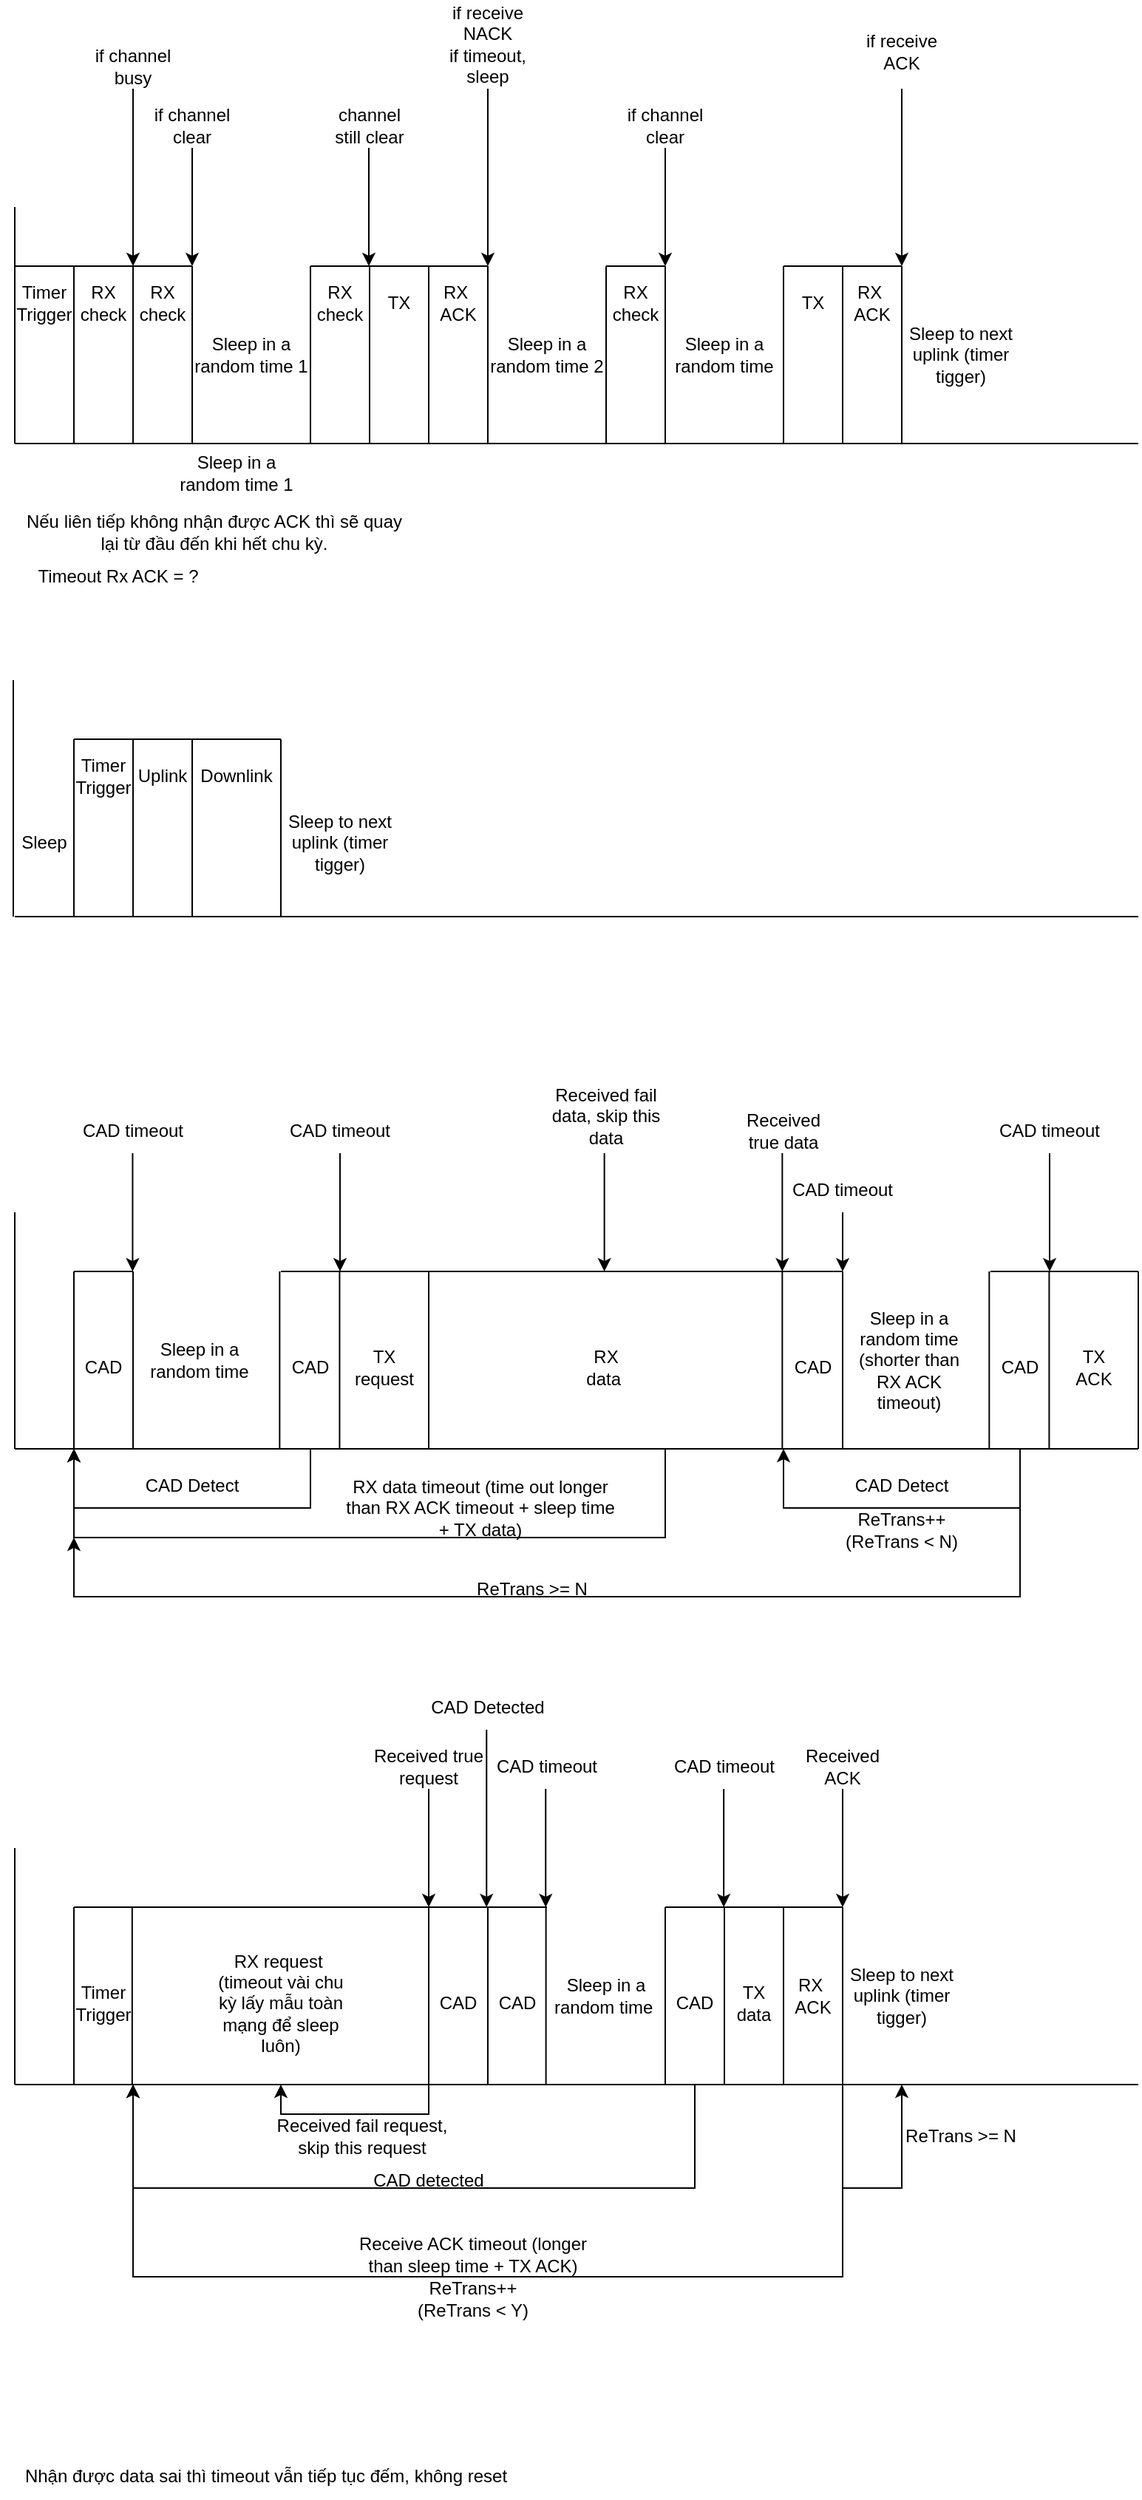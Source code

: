 <mxfile version="20.8.16" type="device"><diagram id="Hcfqg9etYJTCaRirAy26" name="Trang-1"><mxGraphModel dx="1353" dy="594" grid="1" gridSize="10" guides="1" tooltips="1" connect="1" arrows="1" fold="1" page="1" pageScale="1" pageWidth="850" pageHeight="1100" math="0" shadow="0"><root><mxCell id="0"/><mxCell id="1" parent="0"/><mxCell id="wi23dakbVokCN1FUpyaL-1" value="" style="endArrow=none;html=1;rounded=0;" parent="1" edge="1"><mxGeometry width="50" height="50" relative="1" as="geometry"><mxPoint x="40" y="320" as="sourcePoint"/><mxPoint x="800" y="320" as="targetPoint"/></mxGeometry></mxCell><mxCell id="wi23dakbVokCN1FUpyaL-2" value="" style="endArrow=none;html=1;rounded=0;" parent="1" edge="1"><mxGeometry width="50" height="50" relative="1" as="geometry"><mxPoint x="40" y="320" as="sourcePoint"/><mxPoint x="40" y="160" as="targetPoint"/></mxGeometry></mxCell><mxCell id="wi23dakbVokCN1FUpyaL-3" value="" style="endArrow=none;html=1;rounded=0;" parent="1" edge="1"><mxGeometry width="50" height="50" relative="1" as="geometry"><mxPoint x="40" y="320" as="sourcePoint"/><mxPoint x="40" y="200" as="targetPoint"/></mxGeometry></mxCell><mxCell id="wi23dakbVokCN1FUpyaL-4" value="" style="endArrow=none;html=1;rounded=0;" parent="1" edge="1"><mxGeometry width="50" height="50" relative="1" as="geometry"><mxPoint x="40" y="200" as="sourcePoint"/><mxPoint x="80" y="200" as="targetPoint"/></mxGeometry></mxCell><mxCell id="wi23dakbVokCN1FUpyaL-5" value="" style="endArrow=none;html=1;rounded=0;" parent="1" edge="1"><mxGeometry width="50" height="50" relative="1" as="geometry"><mxPoint x="80" y="200" as="sourcePoint"/><mxPoint x="80" y="320" as="targetPoint"/></mxGeometry></mxCell><mxCell id="wi23dakbVokCN1FUpyaL-6" value="Timer&lt;br&gt;Trigger" style="text;html=1;strokeColor=none;fillColor=none;align=center;verticalAlign=middle;whiteSpace=wrap;rounded=0;" parent="1" vertex="1"><mxGeometry x="30" y="210" width="60" height="30" as="geometry"/></mxCell><mxCell id="wi23dakbVokCN1FUpyaL-7" value="" style="endArrow=none;html=1;rounded=0;" parent="1" edge="1"><mxGeometry width="50" height="50" relative="1" as="geometry"><mxPoint x="80" y="320" as="sourcePoint"/><mxPoint x="80" y="200" as="targetPoint"/></mxGeometry></mxCell><mxCell id="wi23dakbVokCN1FUpyaL-8" value="" style="endArrow=none;html=1;rounded=0;" parent="1" edge="1"><mxGeometry width="50" height="50" relative="1" as="geometry"><mxPoint x="80" y="200" as="sourcePoint"/><mxPoint x="120" y="200" as="targetPoint"/></mxGeometry></mxCell><mxCell id="wi23dakbVokCN1FUpyaL-9" value="" style="endArrow=none;html=1;rounded=0;" parent="1" edge="1"><mxGeometry width="50" height="50" relative="1" as="geometry"><mxPoint x="120" y="200" as="sourcePoint"/><mxPoint x="120" y="320" as="targetPoint"/></mxGeometry></mxCell><mxCell id="wi23dakbVokCN1FUpyaL-10" value="RX&lt;br&gt;check" style="text;html=1;strokeColor=none;fillColor=none;align=center;verticalAlign=middle;whiteSpace=wrap;rounded=0;" parent="1" vertex="1"><mxGeometry x="70" y="210" width="60" height="30" as="geometry"/></mxCell><mxCell id="wi23dakbVokCN1FUpyaL-12" value="if channel busy" style="text;html=1;strokeColor=none;fillColor=none;align=center;verticalAlign=middle;whiteSpace=wrap;rounded=0;" parent="1" vertex="1"><mxGeometry x="90" y="50" width="60" height="30" as="geometry"/></mxCell><mxCell id="wi23dakbVokCN1FUpyaL-13" value="" style="endArrow=classic;html=1;rounded=0;exitX=0.5;exitY=1;exitDx=0;exitDy=0;" parent="1" source="wi23dakbVokCN1FUpyaL-12" edge="1"><mxGeometry width="50" height="50" relative="1" as="geometry"><mxPoint x="360" y="220" as="sourcePoint"/><mxPoint x="120" y="200" as="targetPoint"/></mxGeometry></mxCell><mxCell id="wi23dakbVokCN1FUpyaL-18" value="" style="endArrow=none;html=1;rounded=0;" parent="1" edge="1"><mxGeometry width="50" height="50" relative="1" as="geometry"><mxPoint x="120" y="200" as="sourcePoint"/><mxPoint x="120" y="320" as="targetPoint"/></mxGeometry></mxCell><mxCell id="wi23dakbVokCN1FUpyaL-19" value="" style="endArrow=none;html=1;rounded=0;" parent="1" edge="1"><mxGeometry width="50" height="50" relative="1" as="geometry"><mxPoint x="120" y="320" as="sourcePoint"/><mxPoint x="120" y="200" as="targetPoint"/></mxGeometry></mxCell><mxCell id="wi23dakbVokCN1FUpyaL-20" value="" style="endArrow=none;html=1;rounded=0;" parent="1" edge="1"><mxGeometry width="50" height="50" relative="1" as="geometry"><mxPoint x="120" y="200" as="sourcePoint"/><mxPoint x="160" y="200" as="targetPoint"/></mxGeometry></mxCell><mxCell id="wi23dakbVokCN1FUpyaL-21" value="" style="endArrow=none;html=1;rounded=0;" parent="1" edge="1"><mxGeometry width="50" height="50" relative="1" as="geometry"><mxPoint x="160" y="200" as="sourcePoint"/><mxPoint x="160" y="320" as="targetPoint"/></mxGeometry></mxCell><mxCell id="wi23dakbVokCN1FUpyaL-22" value="RX&lt;br&gt;check" style="text;html=1;strokeColor=none;fillColor=none;align=center;verticalAlign=middle;whiteSpace=wrap;rounded=0;" parent="1" vertex="1"><mxGeometry x="110" y="210" width="60" height="30" as="geometry"/></mxCell><mxCell id="wi23dakbVokCN1FUpyaL-23" value="if channel clear" style="text;html=1;strokeColor=none;fillColor=none;align=center;verticalAlign=middle;whiteSpace=wrap;rounded=0;" parent="1" vertex="1"><mxGeometry x="130" y="90" width="60" height="30" as="geometry"/></mxCell><mxCell id="wi23dakbVokCN1FUpyaL-24" value="" style="endArrow=classic;html=1;rounded=0;exitX=0.5;exitY=1;exitDx=0;exitDy=0;" parent="1" edge="1"><mxGeometry width="50" height="50" relative="1" as="geometry"><mxPoint x="160" y="120" as="sourcePoint"/><mxPoint x="160" y="200" as="targetPoint"/></mxGeometry></mxCell><mxCell id="wi23dakbVokCN1FUpyaL-26" value="Sleep in a random time 1" style="text;html=1;strokeColor=none;fillColor=none;align=center;verticalAlign=middle;whiteSpace=wrap;rounded=0;" parent="1" vertex="1"><mxGeometry x="160" y="200" width="80" height="120" as="geometry"/></mxCell><mxCell id="wi23dakbVokCN1FUpyaL-37" value="" style="endArrow=none;html=1;rounded=0;" parent="1" edge="1"><mxGeometry width="50" height="50" relative="1" as="geometry"><mxPoint x="280" y="200" as="sourcePoint"/><mxPoint x="280" y="320" as="targetPoint"/></mxGeometry></mxCell><mxCell id="wi23dakbVokCN1FUpyaL-38" value="" style="endArrow=none;html=1;rounded=0;" parent="1" edge="1"><mxGeometry width="50" height="50" relative="1" as="geometry"><mxPoint x="280" y="200" as="sourcePoint"/><mxPoint x="280" y="320" as="targetPoint"/></mxGeometry></mxCell><mxCell id="wi23dakbVokCN1FUpyaL-39" value="" style="endArrow=none;html=1;rounded=0;" parent="1" edge="1"><mxGeometry width="50" height="50" relative="1" as="geometry"><mxPoint x="280" y="320" as="sourcePoint"/><mxPoint x="280" y="200" as="targetPoint"/></mxGeometry></mxCell><mxCell id="wi23dakbVokCN1FUpyaL-40" value="" style="endArrow=none;html=1;rounded=0;" parent="1" edge="1"><mxGeometry width="50" height="50" relative="1" as="geometry"><mxPoint x="280" y="200" as="sourcePoint"/><mxPoint x="320" y="200" as="targetPoint"/></mxGeometry></mxCell><mxCell id="wi23dakbVokCN1FUpyaL-41" value="" style="endArrow=none;html=1;rounded=0;" parent="1" edge="1"><mxGeometry width="50" height="50" relative="1" as="geometry"><mxPoint x="320" y="200" as="sourcePoint"/><mxPoint x="320" y="320" as="targetPoint"/></mxGeometry></mxCell><mxCell id="wi23dakbVokCN1FUpyaL-42" value="TX" style="text;html=1;strokeColor=none;fillColor=none;align=center;verticalAlign=middle;whiteSpace=wrap;rounded=0;" parent="1" vertex="1"><mxGeometry x="270" y="210" width="60" height="30" as="geometry"/></mxCell><mxCell id="wi23dakbVokCN1FUpyaL-43" value="" style="endArrow=none;html=1;rounded=0;" parent="1" edge="1"><mxGeometry width="50" height="50" relative="1" as="geometry"><mxPoint x="320" y="200" as="sourcePoint"/><mxPoint x="320" y="320" as="targetPoint"/></mxGeometry></mxCell><mxCell id="wi23dakbVokCN1FUpyaL-44" value="" style="endArrow=none;html=1;rounded=0;" parent="1" edge="1"><mxGeometry width="50" height="50" relative="1" as="geometry"><mxPoint x="320" y="200" as="sourcePoint"/><mxPoint x="320" y="320" as="targetPoint"/></mxGeometry></mxCell><mxCell id="wi23dakbVokCN1FUpyaL-45" value="" style="endArrow=none;html=1;rounded=0;" parent="1" edge="1"><mxGeometry width="50" height="50" relative="1" as="geometry"><mxPoint x="320" y="320" as="sourcePoint"/><mxPoint x="320" y="200" as="targetPoint"/></mxGeometry></mxCell><mxCell id="wi23dakbVokCN1FUpyaL-46" value="" style="endArrow=none;html=1;rounded=0;" parent="1" edge="1"><mxGeometry width="50" height="50" relative="1" as="geometry"><mxPoint x="320" y="200" as="sourcePoint"/><mxPoint x="360" y="200" as="targetPoint"/></mxGeometry></mxCell><mxCell id="wi23dakbVokCN1FUpyaL-47" value="" style="endArrow=none;html=1;rounded=0;" parent="1" edge="1"><mxGeometry width="50" height="50" relative="1" as="geometry"><mxPoint x="360" y="200" as="sourcePoint"/><mxPoint x="360" y="320" as="targetPoint"/></mxGeometry></mxCell><mxCell id="wi23dakbVokCN1FUpyaL-48" value="RX&amp;nbsp;&lt;br&gt;ACK" style="text;html=1;strokeColor=none;fillColor=none;align=center;verticalAlign=middle;whiteSpace=wrap;rounded=0;" parent="1" vertex="1"><mxGeometry x="310" y="210" width="60" height="30" as="geometry"/></mxCell><mxCell id="wi23dakbVokCN1FUpyaL-55" value="if receive NACK&lt;br&gt;if timeout, sleep" style="text;html=1;strokeColor=none;fillColor=none;align=center;verticalAlign=middle;whiteSpace=wrap;rounded=0;" parent="1" vertex="1"><mxGeometry x="330" y="20" width="60" height="60" as="geometry"/></mxCell><mxCell id="wi23dakbVokCN1FUpyaL-56" value="" style="endArrow=classic;html=1;rounded=0;exitX=0.5;exitY=1;exitDx=0;exitDy=0;" parent="1" source="wi23dakbVokCN1FUpyaL-55" edge="1"><mxGeometry width="50" height="50" relative="1" as="geometry"><mxPoint x="400" y="210" as="sourcePoint"/><mxPoint x="360" y="200" as="targetPoint"/></mxGeometry></mxCell><mxCell id="wi23dakbVokCN1FUpyaL-57" value="Sleep in a random time 2" style="text;html=1;strokeColor=none;fillColor=none;align=center;verticalAlign=middle;whiteSpace=wrap;rounded=0;" parent="1" vertex="1"><mxGeometry x="360" y="200" width="80" height="120" as="geometry"/></mxCell><mxCell id="wi23dakbVokCN1FUpyaL-58" value="" style="endArrow=none;html=1;rounded=0;" parent="1" edge="1"><mxGeometry width="50" height="50" relative="1" as="geometry"><mxPoint x="440" y="200" as="sourcePoint"/><mxPoint x="440" y="320" as="targetPoint"/></mxGeometry></mxCell><mxCell id="wi23dakbVokCN1FUpyaL-59" value="" style="endArrow=none;html=1;rounded=0;" parent="1" edge="1"><mxGeometry width="50" height="50" relative="1" as="geometry"><mxPoint x="440" y="200" as="sourcePoint"/><mxPoint x="440" y="320" as="targetPoint"/></mxGeometry></mxCell><mxCell id="wi23dakbVokCN1FUpyaL-60" value="" style="endArrow=none;html=1;rounded=0;" parent="1" edge="1"><mxGeometry width="50" height="50" relative="1" as="geometry"><mxPoint x="440" y="320" as="sourcePoint"/><mxPoint x="440" y="200" as="targetPoint"/></mxGeometry></mxCell><mxCell id="wi23dakbVokCN1FUpyaL-61" value="" style="endArrow=none;html=1;rounded=0;" parent="1" edge="1"><mxGeometry width="50" height="50" relative="1" as="geometry"><mxPoint x="440" y="200" as="sourcePoint"/><mxPoint x="480" y="200" as="targetPoint"/></mxGeometry></mxCell><mxCell id="wi23dakbVokCN1FUpyaL-62" value="" style="endArrow=none;html=1;rounded=0;" parent="1" edge="1"><mxGeometry width="50" height="50" relative="1" as="geometry"><mxPoint x="480" y="200" as="sourcePoint"/><mxPoint x="480" y="320" as="targetPoint"/></mxGeometry></mxCell><mxCell id="wi23dakbVokCN1FUpyaL-63" value="Sleep in a random time" style="text;html=1;strokeColor=none;fillColor=none;align=center;verticalAlign=middle;whiteSpace=wrap;rounded=0;" parent="1" vertex="1"><mxGeometry x="480" y="200" width="80" height="120" as="geometry"/></mxCell><mxCell id="wi23dakbVokCN1FUpyaL-64" value="" style="endArrow=none;html=1;rounded=0;" parent="1" edge="1"><mxGeometry width="50" height="50" relative="1" as="geometry"><mxPoint x="560" y="200" as="sourcePoint"/><mxPoint x="560" y="320" as="targetPoint"/></mxGeometry></mxCell><mxCell id="wi23dakbVokCN1FUpyaL-65" value="" style="endArrow=none;html=1;rounded=0;" parent="1" edge="1"><mxGeometry width="50" height="50" relative="1" as="geometry"><mxPoint x="560" y="200" as="sourcePoint"/><mxPoint x="560" y="320" as="targetPoint"/></mxGeometry></mxCell><mxCell id="wi23dakbVokCN1FUpyaL-66" value="" style="endArrow=none;html=1;rounded=0;" parent="1" edge="1"><mxGeometry width="50" height="50" relative="1" as="geometry"><mxPoint x="560" y="320" as="sourcePoint"/><mxPoint x="560" y="200" as="targetPoint"/></mxGeometry></mxCell><mxCell id="wi23dakbVokCN1FUpyaL-67" value="" style="endArrow=none;html=1;rounded=0;" parent="1" edge="1"><mxGeometry width="50" height="50" relative="1" as="geometry"><mxPoint x="560" y="200" as="sourcePoint"/><mxPoint x="600" y="200" as="targetPoint"/></mxGeometry></mxCell><mxCell id="wi23dakbVokCN1FUpyaL-68" value="" style="endArrow=none;html=1;rounded=0;" parent="1" edge="1"><mxGeometry width="50" height="50" relative="1" as="geometry"><mxPoint x="600" y="200" as="sourcePoint"/><mxPoint x="600" y="320" as="targetPoint"/></mxGeometry></mxCell><mxCell id="wi23dakbVokCN1FUpyaL-69" value="TX" style="text;html=1;strokeColor=none;fillColor=none;align=center;verticalAlign=middle;whiteSpace=wrap;rounded=0;" parent="1" vertex="1"><mxGeometry x="550" y="210" width="60" height="30" as="geometry"/></mxCell><mxCell id="wi23dakbVokCN1FUpyaL-70" value="" style="endArrow=none;html=1;rounded=0;" parent="1" edge="1"><mxGeometry width="50" height="50" relative="1" as="geometry"><mxPoint x="600" y="200" as="sourcePoint"/><mxPoint x="600" y="320" as="targetPoint"/></mxGeometry></mxCell><mxCell id="wi23dakbVokCN1FUpyaL-71" value="" style="endArrow=none;html=1;rounded=0;" parent="1" edge="1"><mxGeometry width="50" height="50" relative="1" as="geometry"><mxPoint x="600" y="200" as="sourcePoint"/><mxPoint x="600" y="320" as="targetPoint"/></mxGeometry></mxCell><mxCell id="wi23dakbVokCN1FUpyaL-72" value="" style="endArrow=none;html=1;rounded=0;" parent="1" edge="1"><mxGeometry width="50" height="50" relative="1" as="geometry"><mxPoint x="600" y="320" as="sourcePoint"/><mxPoint x="600" y="200" as="targetPoint"/></mxGeometry></mxCell><mxCell id="wi23dakbVokCN1FUpyaL-73" value="" style="endArrow=none;html=1;rounded=0;" parent="1" edge="1"><mxGeometry width="50" height="50" relative="1" as="geometry"><mxPoint x="600" y="200" as="sourcePoint"/><mxPoint x="640" y="200" as="targetPoint"/></mxGeometry></mxCell><mxCell id="wi23dakbVokCN1FUpyaL-74" value="" style="endArrow=none;html=1;rounded=0;" parent="1" edge="1"><mxGeometry width="50" height="50" relative="1" as="geometry"><mxPoint x="640" y="200" as="sourcePoint"/><mxPoint x="640" y="320" as="targetPoint"/></mxGeometry></mxCell><mxCell id="wi23dakbVokCN1FUpyaL-75" value="RX&amp;nbsp;&lt;br&gt;ACK" style="text;html=1;strokeColor=none;fillColor=none;align=center;verticalAlign=middle;whiteSpace=wrap;rounded=0;" parent="1" vertex="1"><mxGeometry x="590" y="210" width="60" height="30" as="geometry"/></mxCell><mxCell id="wi23dakbVokCN1FUpyaL-76" value="RX&lt;br&gt;check" style="text;html=1;strokeColor=none;fillColor=none;align=center;verticalAlign=middle;whiteSpace=wrap;rounded=0;" parent="1" vertex="1"><mxGeometry x="430" y="210" width="60" height="30" as="geometry"/></mxCell><mxCell id="wi23dakbVokCN1FUpyaL-78" value="if channel clear" style="text;html=1;strokeColor=none;fillColor=none;align=center;verticalAlign=middle;whiteSpace=wrap;rounded=0;" parent="1" vertex="1"><mxGeometry x="450" y="90" width="60" height="30" as="geometry"/></mxCell><mxCell id="wi23dakbVokCN1FUpyaL-79" value="" style="endArrow=classic;html=1;rounded=0;exitX=0.5;exitY=1;exitDx=0;exitDy=0;" parent="1" source="wi23dakbVokCN1FUpyaL-78" edge="1"><mxGeometry width="50" height="50" relative="1" as="geometry"><mxPoint x="680" y="220" as="sourcePoint"/><mxPoint x="480" y="200" as="targetPoint"/></mxGeometry></mxCell><mxCell id="wi23dakbVokCN1FUpyaL-81" value="if receive ACK" style="text;html=1;strokeColor=none;fillColor=none;align=center;verticalAlign=middle;whiteSpace=wrap;rounded=0;" parent="1" vertex="1"><mxGeometry x="610" y="30" width="60" height="50" as="geometry"/></mxCell><mxCell id="wi23dakbVokCN1FUpyaL-82" value="" style="endArrow=classic;html=1;rounded=0;exitX=0.5;exitY=1;exitDx=0;exitDy=0;" parent="1" source="wi23dakbVokCN1FUpyaL-81" edge="1"><mxGeometry width="50" height="50" relative="1" as="geometry"><mxPoint x="680" y="210" as="sourcePoint"/><mxPoint x="640" y="200" as="targetPoint"/></mxGeometry></mxCell><mxCell id="wi23dakbVokCN1FUpyaL-83" value="Sleep to next uplink (timer tigger)" style="text;html=1;strokeColor=none;fillColor=none;align=center;verticalAlign=middle;whiteSpace=wrap;rounded=0;" parent="1" vertex="1"><mxGeometry x="600" y="1310" width="80" height="120" as="geometry"/></mxCell><mxCell id="wi23dakbVokCN1FUpyaL-85" value="Nếu liên tiếp không nhận được ACK thì sẽ quay lại từ đầu đến khi hết chu kỳ." style="text;html=1;strokeColor=none;fillColor=none;align=center;verticalAlign=middle;whiteSpace=wrap;rounded=0;" parent="1" vertex="1"><mxGeometry x="40" y="360" width="270" height="40" as="geometry"/></mxCell><mxCell id="wi23dakbVokCN1FUpyaL-86" value="Timeout Rx ACK = ?" style="text;html=1;strokeColor=none;fillColor=none;align=center;verticalAlign=middle;whiteSpace=wrap;rounded=0;" parent="1" vertex="1"><mxGeometry x="40" y="400" width="140" height="20" as="geometry"/></mxCell><mxCell id="wi23dakbVokCN1FUpyaL-89" value="" style="endArrow=none;html=1;rounded=0;" parent="1" edge="1"><mxGeometry x="-1" y="211" width="50" height="50" relative="1" as="geometry"><mxPoint x="39" y="640" as="sourcePoint"/><mxPoint x="39" y="480" as="targetPoint"/><mxPoint x="191" y="210" as="offset"/></mxGeometry></mxCell><mxCell id="wi23dakbVokCN1FUpyaL-90" value="" style="endArrow=none;html=1;rounded=0;" parent="1" edge="1"><mxGeometry width="50" height="50" relative="1" as="geometry"><mxPoint x="40" y="640" as="sourcePoint"/><mxPoint x="800" y="640" as="targetPoint"/></mxGeometry></mxCell><mxCell id="wi23dakbVokCN1FUpyaL-95" value="" style="endArrow=none;html=1;rounded=0;" parent="1" edge="1"><mxGeometry width="50" height="50" relative="1" as="geometry"><mxPoint x="80" y="640" as="sourcePoint"/><mxPoint x="80" y="520" as="targetPoint"/></mxGeometry></mxCell><mxCell id="wi23dakbVokCN1FUpyaL-96" value="" style="endArrow=none;html=1;rounded=0;" parent="1" edge="1"><mxGeometry width="50" height="50" relative="1" as="geometry"><mxPoint x="80" y="520" as="sourcePoint"/><mxPoint x="120" y="520" as="targetPoint"/></mxGeometry></mxCell><mxCell id="wi23dakbVokCN1FUpyaL-97" value="" style="endArrow=none;html=1;rounded=0;" parent="1" edge="1"><mxGeometry width="50" height="50" relative="1" as="geometry"><mxPoint x="120" y="520" as="sourcePoint"/><mxPoint x="120" y="640" as="targetPoint"/></mxGeometry></mxCell><mxCell id="wi23dakbVokCN1FUpyaL-98" value="Timer&lt;br&gt;Trigger" style="text;html=1;strokeColor=none;fillColor=none;align=center;verticalAlign=middle;whiteSpace=wrap;rounded=0;" parent="1" vertex="1"><mxGeometry x="70" y="530" width="60" height="30" as="geometry"/></mxCell><mxCell id="wi23dakbVokCN1FUpyaL-99" value="" style="endArrow=none;html=1;rounded=0;" parent="1" edge="1"><mxGeometry width="50" height="50" relative="1" as="geometry"><mxPoint x="120" y="640" as="sourcePoint"/><mxPoint x="120" y="520" as="targetPoint"/></mxGeometry></mxCell><mxCell id="wi23dakbVokCN1FUpyaL-100" value="" style="endArrow=none;html=1;rounded=0;" parent="1" edge="1"><mxGeometry width="50" height="50" relative="1" as="geometry"><mxPoint x="120" y="640" as="sourcePoint"/><mxPoint x="120" y="520" as="targetPoint"/></mxGeometry></mxCell><mxCell id="wi23dakbVokCN1FUpyaL-101" value="" style="endArrow=none;html=1;rounded=0;" parent="1" edge="1"><mxGeometry width="50" height="50" relative="1" as="geometry"><mxPoint x="120" y="520" as="sourcePoint"/><mxPoint x="160" y="520" as="targetPoint"/></mxGeometry></mxCell><mxCell id="wi23dakbVokCN1FUpyaL-102" value="" style="endArrow=none;html=1;rounded=0;" parent="1" edge="1"><mxGeometry width="50" height="50" relative="1" as="geometry"><mxPoint x="160" y="520" as="sourcePoint"/><mxPoint x="160" y="640" as="targetPoint"/></mxGeometry></mxCell><mxCell id="wi23dakbVokCN1FUpyaL-103" value="Uplink" style="text;html=1;strokeColor=none;fillColor=none;align=center;verticalAlign=middle;whiteSpace=wrap;rounded=0;" parent="1" vertex="1"><mxGeometry x="110" y="530" width="60" height="30" as="geometry"/></mxCell><mxCell id="wi23dakbVokCN1FUpyaL-104" value="" style="endArrow=none;html=1;rounded=0;" parent="1" edge="1"><mxGeometry x="-1" y="-196" width="50" height="50" relative="1" as="geometry"><mxPoint x="160" y="640" as="sourcePoint"/><mxPoint x="160" y="520" as="targetPoint"/><mxPoint x="-146" y="190" as="offset"/></mxGeometry></mxCell><mxCell id="wi23dakbVokCN1FUpyaL-112" value="" style="endArrow=none;html=1;rounded=0;" parent="1" edge="1"><mxGeometry width="50" height="50" relative="1" as="geometry"><mxPoint x="160" y="520" as="sourcePoint"/><mxPoint x="160" y="640" as="targetPoint"/></mxGeometry></mxCell><mxCell id="wi23dakbVokCN1FUpyaL-113" value="" style="endArrow=none;html=1;rounded=0;" parent="1" edge="1"><mxGeometry width="50" height="50" relative="1" as="geometry"><mxPoint x="160" y="640" as="sourcePoint"/><mxPoint x="160" y="520" as="targetPoint"/></mxGeometry></mxCell><mxCell id="wi23dakbVokCN1FUpyaL-114" value="" style="endArrow=none;html=1;rounded=0;" parent="1" edge="1"><mxGeometry width="50" height="50" relative="1" as="geometry"><mxPoint x="160" y="640" as="sourcePoint"/><mxPoint x="160" y="520" as="targetPoint"/></mxGeometry></mxCell><mxCell id="wi23dakbVokCN1FUpyaL-115" value="" style="endArrow=none;html=1;rounded=0;" parent="1" edge="1"><mxGeometry width="50" height="50" relative="1" as="geometry"><mxPoint x="160" y="520" as="sourcePoint"/><mxPoint x="220" y="520" as="targetPoint"/></mxGeometry></mxCell><mxCell id="wi23dakbVokCN1FUpyaL-117" value="Downlink" style="text;html=1;strokeColor=none;fillColor=none;align=center;verticalAlign=middle;whiteSpace=wrap;rounded=0;" parent="1" vertex="1"><mxGeometry x="160" y="530" width="60" height="30" as="geometry"/></mxCell><mxCell id="wi23dakbVokCN1FUpyaL-118" value="" style="endArrow=none;html=1;rounded=0;" parent="1" edge="1"><mxGeometry x="-1" y="-196" width="50" height="50" relative="1" as="geometry"><mxPoint x="220" y="640" as="sourcePoint"/><mxPoint x="220" y="520" as="targetPoint"/><mxPoint x="-146" y="190" as="offset"/></mxGeometry></mxCell><mxCell id="wi23dakbVokCN1FUpyaL-119" value="Sleep to next uplink (timer tigger)" style="text;html=1;strokeColor=none;fillColor=none;align=center;verticalAlign=middle;whiteSpace=wrap;rounded=0;" parent="1" vertex="1"><mxGeometry x="220" y="530" width="80" height="120" as="geometry"/></mxCell><mxCell id="wi23dakbVokCN1FUpyaL-120" value="Sleep" style="text;html=1;strokeColor=none;fillColor=none;align=center;verticalAlign=middle;whiteSpace=wrap;rounded=0;" parent="1" vertex="1"><mxGeometry x="30" y="575" width="60" height="30" as="geometry"/></mxCell><mxCell id="wi23dakbVokCN1FUpyaL-121" value="" style="endArrow=none;html=1;rounded=0;" parent="1" edge="1"><mxGeometry x="-1" y="211" width="50" height="50" relative="1" as="geometry"><mxPoint x="40" y="1000" as="sourcePoint"/><mxPoint x="40" y="840" as="targetPoint"/><mxPoint x="191" y="210" as="offset"/></mxGeometry></mxCell><mxCell id="wi23dakbVokCN1FUpyaL-122" value="" style="endArrow=none;html=1;rounded=0;" parent="1" edge="1"><mxGeometry width="50" height="50" relative="1" as="geometry"><mxPoint x="40" y="1000" as="sourcePoint"/><mxPoint x="800" y="1000" as="targetPoint"/></mxGeometry></mxCell><mxCell id="nZ4fFFxLD59z1oNU6HNs-1" value="" style="endArrow=none;html=1;rounded=0;" parent="1" edge="1"><mxGeometry width="50" height="50" relative="1" as="geometry"><mxPoint x="240" y="200" as="sourcePoint"/><mxPoint x="240" y="320" as="targetPoint"/></mxGeometry></mxCell><mxCell id="nZ4fFFxLD59z1oNU6HNs-2" value="" style="endArrow=none;html=1;rounded=0;" parent="1" edge="1"><mxGeometry width="50" height="50" relative="1" as="geometry"><mxPoint x="240" y="320" as="sourcePoint"/><mxPoint x="240" y="200" as="targetPoint"/></mxGeometry></mxCell><mxCell id="nZ4fFFxLD59z1oNU6HNs-3" value="" style="endArrow=none;html=1;rounded=0;" parent="1" edge="1"><mxGeometry width="50" height="50" relative="1" as="geometry"><mxPoint x="240" y="200" as="sourcePoint"/><mxPoint x="280" y="200" as="targetPoint"/></mxGeometry></mxCell><mxCell id="nZ4fFFxLD59z1oNU6HNs-4" value="" style="endArrow=none;html=1;rounded=0;" parent="1" edge="1"><mxGeometry width="50" height="50" relative="1" as="geometry"><mxPoint x="280" y="200" as="sourcePoint"/><mxPoint x="280" y="320" as="targetPoint"/></mxGeometry></mxCell><mxCell id="nZ4fFFxLD59z1oNU6HNs-5" value="RX&lt;br&gt;check" style="text;html=1;strokeColor=none;fillColor=none;align=center;verticalAlign=middle;whiteSpace=wrap;rounded=0;" parent="1" vertex="1"><mxGeometry x="230" y="210" width="60" height="30" as="geometry"/></mxCell><mxCell id="nZ4fFFxLD59z1oNU6HNs-6" value="" style="endArrow=none;html=1;rounded=0;" parent="1" edge="1"><mxGeometry width="50" height="50" relative="1" as="geometry"><mxPoint x="280" y="200" as="sourcePoint"/><mxPoint x="280" y="320" as="targetPoint"/></mxGeometry></mxCell><mxCell id="nZ4fFFxLD59z1oNU6HNs-7" value="" style="endArrow=none;html=1;rounded=0;" parent="1" edge="1"><mxGeometry width="50" height="50" relative="1" as="geometry"><mxPoint x="280" y="320" as="sourcePoint"/><mxPoint x="280" y="200" as="targetPoint"/></mxGeometry></mxCell><mxCell id="nZ4fFFxLD59z1oNU6HNs-8" value="channel still clear" style="text;html=1;strokeColor=none;fillColor=none;align=center;verticalAlign=middle;whiteSpace=wrap;rounded=0;" parent="1" vertex="1"><mxGeometry x="250" y="90" width="60" height="30" as="geometry"/></mxCell><mxCell id="nZ4fFFxLD59z1oNU6HNs-9" value="" style="endArrow=classic;html=1;rounded=0;exitX=0.5;exitY=1;exitDx=0;exitDy=0;" parent="1" edge="1"><mxGeometry width="50" height="50" relative="1" as="geometry"><mxPoint x="279.5" y="120" as="sourcePoint"/><mxPoint x="279.5" y="200" as="targetPoint"/></mxGeometry></mxCell><mxCell id="APsItINQYfLS0isE4gK5-27" value="" style="endArrow=none;html=1;rounded=0;" edge="1" parent="1"><mxGeometry x="-1" y="211" width="50" height="50" relative="1" as="geometry"><mxPoint x="40" y="1430.0" as="sourcePoint"/><mxPoint x="40" y="1270.0" as="targetPoint"/><mxPoint x="191" y="210" as="offset"/></mxGeometry></mxCell><mxCell id="APsItINQYfLS0isE4gK5-28" value="" style="endArrow=none;html=1;rounded=0;" edge="1" parent="1"><mxGeometry width="50" height="50" relative="1" as="geometry"><mxPoint x="40" y="1430.0" as="sourcePoint"/><mxPoint x="800" y="1430.0" as="targetPoint"/></mxGeometry></mxCell><mxCell id="APsItINQYfLS0isE4gK5-29" value="" style="endArrow=none;html=1;rounded=0;" edge="1" parent="1"><mxGeometry width="50" height="50" relative="1" as="geometry"><mxPoint x="80" y="1430.0" as="sourcePoint"/><mxPoint x="80" y="1310.0" as="targetPoint"/></mxGeometry></mxCell><mxCell id="APsItINQYfLS0isE4gK5-30" value="" style="endArrow=none;html=1;rounded=0;" edge="1" parent="1"><mxGeometry width="50" height="50" relative="1" as="geometry"><mxPoint x="80" y="1310.0" as="sourcePoint"/><mxPoint x="120" y="1310.0" as="targetPoint"/></mxGeometry></mxCell><mxCell id="APsItINQYfLS0isE4gK5-31" value="" style="endArrow=none;html=1;rounded=0;" edge="1" parent="1"><mxGeometry width="50" height="50" relative="1" as="geometry"><mxPoint x="119.41" y="1310.0" as="sourcePoint"/><mxPoint x="119.41" y="1430.0" as="targetPoint"/></mxGeometry></mxCell><mxCell id="APsItINQYfLS0isE4gK5-32" value="Timer&lt;br&gt;Trigger" style="text;html=1;strokeColor=none;fillColor=none;align=center;verticalAlign=middle;whiteSpace=wrap;rounded=0;" vertex="1" parent="1"><mxGeometry x="70" y="1360" width="60" height="30" as="geometry"/></mxCell><mxCell id="APsItINQYfLS0isE4gK5-33" value="" style="endArrow=none;html=1;rounded=0;" edge="1" parent="1"><mxGeometry width="50" height="50" relative="1" as="geometry"><mxPoint x="120" y="1310.0" as="sourcePoint"/><mxPoint x="320" y="1310.0" as="targetPoint"/></mxGeometry></mxCell><mxCell id="APsItINQYfLS0isE4gK5-34" value="RX request&amp;nbsp;&lt;br&gt;(timeout vài chu kỳ lấy mẫu toàn mạng để sleep luôn)" style="text;html=1;strokeColor=none;fillColor=none;align=center;verticalAlign=middle;whiteSpace=wrap;rounded=0;" vertex="1" parent="1"><mxGeometry x="170" y="1360" width="100" height="30" as="geometry"/></mxCell><mxCell id="APsItINQYfLS0isE4gK5-35" value="" style="endArrow=none;html=1;rounded=0;" edge="1" parent="1"><mxGeometry width="50" height="50" relative="1" as="geometry"><mxPoint x="320" y="1430.0" as="sourcePoint"/><mxPoint x="320" y="1310.0" as="targetPoint"/></mxGeometry></mxCell><mxCell id="APsItINQYfLS0isE4gK5-37" value="Received true request" style="text;html=1;strokeColor=none;fillColor=none;align=center;verticalAlign=middle;whiteSpace=wrap;rounded=0;" vertex="1" parent="1"><mxGeometry x="280" y="1200" width="80" height="30" as="geometry"/></mxCell><mxCell id="APsItINQYfLS0isE4gK5-38" value="" style="endArrow=classic;html=1;rounded=0;exitX=0.5;exitY=1;exitDx=0;exitDy=0;" edge="1" parent="1"><mxGeometry width="50" height="50" relative="1" as="geometry"><mxPoint x="320" y="1230.0" as="sourcePoint"/><mxPoint x="320" y="1310.0" as="targetPoint"/></mxGeometry></mxCell><mxCell id="APsItINQYfLS0isE4gK5-41" value="" style="endArrow=none;html=1;rounded=0;" edge="1" parent="1"><mxGeometry width="50" height="50" relative="1" as="geometry"><mxPoint x="320" y="1310.0" as="sourcePoint"/><mxPoint x="360" y="1310.0" as="targetPoint"/></mxGeometry></mxCell><mxCell id="APsItINQYfLS0isE4gK5-42" value="CAD" style="text;html=1;strokeColor=none;fillColor=none;align=center;verticalAlign=middle;whiteSpace=wrap;rounded=0;" vertex="1" parent="1"><mxGeometry x="310" y="1360" width="60" height="30" as="geometry"/></mxCell><mxCell id="APsItINQYfLS0isE4gK5-43" value="CAD Detected" style="text;html=1;strokeColor=none;fillColor=none;align=center;verticalAlign=middle;whiteSpace=wrap;rounded=0;" vertex="1" parent="1"><mxGeometry x="320" y="1160" width="80" height="30" as="geometry"/></mxCell><mxCell id="APsItINQYfLS0isE4gK5-44" value="" style="endArrow=none;html=1;rounded=0;" edge="1" parent="1"><mxGeometry width="50" height="50" relative="1" as="geometry"><mxPoint x="360.0" y="1310.0" as="sourcePoint"/><mxPoint x="360.0" y="1430.0" as="targetPoint"/></mxGeometry></mxCell><mxCell id="APsItINQYfLS0isE4gK5-46" value="Sleep in a random time 1" style="text;html=1;strokeColor=none;fillColor=none;align=center;verticalAlign=middle;whiteSpace=wrap;rounded=0;" vertex="1" parent="1"><mxGeometry x="150" y="280" width="80" height="120" as="geometry"/></mxCell><mxCell id="APsItINQYfLS0isE4gK5-48" value="" style="endArrow=classic;html=1;rounded=0;exitX=0.5;exitY=1;exitDx=0;exitDy=0;" edge="1" parent="1"><mxGeometry width="50" height="50" relative="1" as="geometry"><mxPoint x="359.13" y="1190" as="sourcePoint"/><mxPoint x="359.13" y="1310.0" as="targetPoint"/></mxGeometry></mxCell><mxCell id="APsItINQYfLS0isE4gK5-52" value="" style="endArrow=none;html=1;rounded=0;" edge="1" parent="1"><mxGeometry width="50" height="50" relative="1" as="geometry"><mxPoint x="360" y="1310.0" as="sourcePoint"/><mxPoint x="400" y="1310.0" as="targetPoint"/></mxGeometry></mxCell><mxCell id="APsItINQYfLS0isE4gK5-53" value="CAD" style="text;html=1;strokeColor=none;fillColor=none;align=center;verticalAlign=middle;whiteSpace=wrap;rounded=0;" vertex="1" parent="1"><mxGeometry x="350" y="1360" width="60" height="30" as="geometry"/></mxCell><mxCell id="APsItINQYfLS0isE4gK5-54" value="" style="endArrow=none;html=1;rounded=0;" edge="1" parent="1"><mxGeometry width="50" height="50" relative="1" as="geometry"><mxPoint x="399.31" y="1310.0" as="sourcePoint"/><mxPoint x="399.31" y="1430.0" as="targetPoint"/></mxGeometry></mxCell><mxCell id="APsItINQYfLS0isE4gK5-55" value="CAD timeout" style="text;html=1;strokeColor=none;fillColor=none;align=center;verticalAlign=middle;whiteSpace=wrap;rounded=0;" vertex="1" parent="1"><mxGeometry x="360" y="1200" width="80" height="30" as="geometry"/></mxCell><mxCell id="APsItINQYfLS0isE4gK5-56" value="" style="endArrow=classic;html=1;rounded=0;exitX=0.5;exitY=1;exitDx=0;exitDy=0;" edge="1" parent="1"><mxGeometry width="50" height="50" relative="1" as="geometry"><mxPoint x="399.13" y="1230.0" as="sourcePoint"/><mxPoint x="399.13" y="1310.0" as="targetPoint"/></mxGeometry></mxCell><mxCell id="APsItINQYfLS0isE4gK5-57" value="Sleep in a random time&amp;nbsp;" style="text;html=1;strokeColor=none;fillColor=none;align=center;verticalAlign=middle;whiteSpace=wrap;rounded=0;" vertex="1" parent="1"><mxGeometry x="400" y="1310" width="80" height="120" as="geometry"/></mxCell><mxCell id="APsItINQYfLS0isE4gK5-70" value="" style="endArrow=none;html=1;rounded=0;" edge="1" parent="1"><mxGeometry width="50" height="50" relative="1" as="geometry"><mxPoint x="480" y="1310" as="sourcePoint"/><mxPoint x="480" y="1430" as="targetPoint"/></mxGeometry></mxCell><mxCell id="APsItINQYfLS0isE4gK5-73" value="" style="endArrow=none;html=1;rounded=0;" edge="1" parent="1"><mxGeometry width="50" height="50" relative="1" as="geometry"><mxPoint x="480" y="1310" as="sourcePoint"/><mxPoint x="520" y="1310" as="targetPoint"/></mxGeometry></mxCell><mxCell id="APsItINQYfLS0isE4gK5-74" value="" style="endArrow=none;html=1;rounded=0;" edge="1" parent="1"><mxGeometry width="50" height="50" relative="1" as="geometry"><mxPoint x="520" y="1310" as="sourcePoint"/><mxPoint x="520" y="1430" as="targetPoint"/></mxGeometry></mxCell><mxCell id="APsItINQYfLS0isE4gK5-75" value="CAD" style="text;html=1;strokeColor=none;fillColor=none;align=center;verticalAlign=middle;whiteSpace=wrap;rounded=0;" vertex="1" parent="1"><mxGeometry x="470" y="1360" width="60" height="30" as="geometry"/></mxCell><mxCell id="APsItINQYfLS0isE4gK5-82" value="CAD timeout" style="text;html=1;strokeColor=none;fillColor=none;align=center;verticalAlign=middle;whiteSpace=wrap;rounded=0;" vertex="1" parent="1"><mxGeometry x="480" y="1200" width="80" height="30" as="geometry"/></mxCell><mxCell id="APsItINQYfLS0isE4gK5-83" value="" style="endArrow=classic;html=1;rounded=0;exitX=0.5;exitY=1;exitDx=0;exitDy=0;" edge="1" parent="1"><mxGeometry width="50" height="50" relative="1" as="geometry"><mxPoint x="519.57" y="1230.0" as="sourcePoint"/><mxPoint x="519.57" y="1310.0" as="targetPoint"/></mxGeometry></mxCell><mxCell id="APsItINQYfLS0isE4gK5-101" value="" style="endArrow=none;html=1;rounded=0;" edge="1" parent="1"><mxGeometry width="50" height="50" relative="1" as="geometry"><mxPoint x="520" y="1310" as="sourcePoint"/><mxPoint x="560" y="1310" as="targetPoint"/></mxGeometry></mxCell><mxCell id="APsItINQYfLS0isE4gK5-102" value="" style="endArrow=none;html=1;rounded=0;" edge="1" parent="1"><mxGeometry width="50" height="50" relative="1" as="geometry"><mxPoint x="560" y="1310" as="sourcePoint"/><mxPoint x="560" y="1430" as="targetPoint"/></mxGeometry></mxCell><mxCell id="APsItINQYfLS0isE4gK5-103" value="TX&lt;br&gt;data" style="text;html=1;strokeColor=none;fillColor=none;align=center;verticalAlign=middle;whiteSpace=wrap;rounded=0;" vertex="1" parent="1"><mxGeometry x="510" y="1360" width="60" height="30" as="geometry"/></mxCell><mxCell id="APsItINQYfLS0isE4gK5-126" value="" style="endArrow=none;html=1;rounded=0;" edge="1" parent="1"><mxGeometry width="50" height="50" relative="1" as="geometry"><mxPoint x="560" y="1310" as="sourcePoint"/><mxPoint x="600" y="1310" as="targetPoint"/></mxGeometry></mxCell><mxCell id="APsItINQYfLS0isE4gK5-127" value="" style="endArrow=none;html=1;rounded=0;" edge="1" parent="1"><mxGeometry width="50" height="50" relative="1" as="geometry"><mxPoint x="600" y="1310" as="sourcePoint"/><mxPoint x="600" y="1430" as="targetPoint"/></mxGeometry></mxCell><mxCell id="APsItINQYfLS0isE4gK5-128" value="RX&amp;nbsp;&lt;br&gt;ACK" style="text;html=1;strokeColor=none;fillColor=none;align=center;verticalAlign=middle;whiteSpace=wrap;rounded=0;" vertex="1" parent="1"><mxGeometry x="550" y="1355" width="60" height="30" as="geometry"/></mxCell><mxCell id="APsItINQYfLS0isE4gK5-130" value="" style="endArrow=classic;html=1;rounded=0;" edge="1" parent="1"><mxGeometry width="50" height="50" relative="1" as="geometry"><mxPoint x="500" y="1430" as="sourcePoint"/><mxPoint x="120" y="1430" as="targetPoint"/><Array as="points"><mxPoint x="500" y="1480"/><mxPoint x="500" y="1500"/><mxPoint x="360" y="1500"/><mxPoint x="120" y="1500"/></Array></mxGeometry></mxCell><mxCell id="APsItINQYfLS0isE4gK5-131" value="CAD detected" style="text;html=1;strokeColor=none;fillColor=none;align=center;verticalAlign=middle;whiteSpace=wrap;rounded=0;" vertex="1" parent="1"><mxGeometry x="280" y="1480" width="80" height="30" as="geometry"/></mxCell><mxCell id="APsItINQYfLS0isE4gK5-132" value="" style="endArrow=classic;html=1;rounded=0;exitX=0.5;exitY=1;exitDx=0;exitDy=0;" edge="1" parent="1"><mxGeometry width="50" height="50" relative="1" as="geometry"><mxPoint x="600.0" y="1230.0" as="sourcePoint"/><mxPoint x="600.0" y="1310.0" as="targetPoint"/></mxGeometry></mxCell><mxCell id="APsItINQYfLS0isE4gK5-134" value="Received ACK" style="text;html=1;strokeColor=none;fillColor=none;align=center;verticalAlign=middle;whiteSpace=wrap;rounded=0;" vertex="1" parent="1"><mxGeometry x="570" y="1200" width="60" height="30" as="geometry"/></mxCell><mxCell id="APsItINQYfLS0isE4gK5-135" value="Sleep to next uplink (timer tigger)" style="text;html=1;strokeColor=none;fillColor=none;align=center;verticalAlign=middle;whiteSpace=wrap;rounded=0;" vertex="1" parent="1"><mxGeometry x="640" y="200" width="80" height="120" as="geometry"/></mxCell><mxCell id="APsItINQYfLS0isE4gK5-139" value="" style="endArrow=classic;html=1;rounded=0;" edge="1" parent="1"><mxGeometry width="50" height="50" relative="1" as="geometry"><mxPoint x="600" y="1430" as="sourcePoint"/><mxPoint x="120" y="1430" as="targetPoint"/><Array as="points"><mxPoint x="600" y="1560"/><mxPoint x="120" y="1560"/></Array></mxGeometry></mxCell><mxCell id="APsItINQYfLS0isE4gK5-140" value="Receive ACK timeout (longer than sleep time + TX ACK)" style="text;html=1;strokeColor=none;fillColor=none;align=center;verticalAlign=middle;whiteSpace=wrap;rounded=0;" vertex="1" parent="1"><mxGeometry x="260" y="1530" width="180" height="30" as="geometry"/></mxCell><mxCell id="APsItINQYfLS0isE4gK5-141" value="ReTrans++ (ReTrans &amp;lt; Y)" style="text;html=1;strokeColor=none;fillColor=none;align=center;verticalAlign=middle;whiteSpace=wrap;rounded=0;" vertex="1" parent="1"><mxGeometry x="295" y="1560" width="110" height="30" as="geometry"/></mxCell><mxCell id="APsItINQYfLS0isE4gK5-142" value="" style="endArrow=classic;html=1;rounded=0;" edge="1" parent="1"><mxGeometry width="50" height="50" relative="1" as="geometry"><mxPoint x="320" y="1430" as="sourcePoint"/><mxPoint x="220" y="1430" as="targetPoint"/><Array as="points"><mxPoint x="320" y="1450"/><mxPoint x="220" y="1450"/></Array></mxGeometry></mxCell><mxCell id="APsItINQYfLS0isE4gK5-143" value="Received fail request, skip this request" style="text;html=1;strokeColor=none;fillColor=none;align=center;verticalAlign=middle;whiteSpace=wrap;rounded=0;" vertex="1" parent="1"><mxGeometry x="210" y="1450" width="130" height="30" as="geometry"/></mxCell><mxCell id="APsItINQYfLS0isE4gK5-144" value="" style="endArrow=none;html=1;rounded=0;" edge="1" parent="1"><mxGeometry width="50" height="50" relative="1" as="geometry"><mxPoint x="259.71" y="1000.0" as="sourcePoint"/><mxPoint x="259.71" y="880" as="targetPoint"/></mxGeometry></mxCell><mxCell id="APsItINQYfLS0isE4gK5-145" value="" style="endArrow=none;html=1;rounded=0;" edge="1" parent="1"><mxGeometry width="50" height="50" relative="1" as="geometry"><mxPoint x="260" y="880" as="sourcePoint"/><mxPoint x="320" y="880" as="targetPoint"/></mxGeometry></mxCell><mxCell id="APsItINQYfLS0isE4gK5-146" value="" style="endArrow=none;html=1;rounded=0;" edge="1" parent="1"><mxGeometry width="50" height="50" relative="1" as="geometry"><mxPoint x="320" y="880" as="sourcePoint"/><mxPoint x="320" y="1000.0" as="targetPoint"/></mxGeometry></mxCell><mxCell id="APsItINQYfLS0isE4gK5-149" value="TX&lt;br&gt;request" style="text;html=1;strokeColor=none;fillColor=none;align=center;verticalAlign=middle;whiteSpace=wrap;rounded=0;" vertex="1" parent="1"><mxGeometry x="260" y="930" width="60" height="30" as="geometry"/></mxCell><mxCell id="APsItINQYfLS0isE4gK5-150" value="" style="endArrow=none;html=1;rounded=0;" edge="1" parent="1"><mxGeometry width="50" height="50" relative="1" as="geometry"><mxPoint x="80" y="1000.0" as="sourcePoint"/><mxPoint x="80" y="880.0" as="targetPoint"/></mxGeometry></mxCell><mxCell id="APsItINQYfLS0isE4gK5-151" value="" style="endArrow=none;html=1;rounded=0;" edge="1" parent="1"><mxGeometry width="50" height="50" relative="1" as="geometry"><mxPoint x="80" y="880" as="sourcePoint"/><mxPoint x="120" y="880" as="targetPoint"/></mxGeometry></mxCell><mxCell id="APsItINQYfLS0isE4gK5-152" value="CAD" style="text;html=1;strokeColor=none;fillColor=none;align=center;verticalAlign=middle;whiteSpace=wrap;rounded=0;" vertex="1" parent="1"><mxGeometry x="70" y="930" width="60" height="30" as="geometry"/></mxCell><mxCell id="APsItINQYfLS0isE4gK5-155" value="CAD timeout" style="text;html=1;strokeColor=none;fillColor=none;align=center;verticalAlign=middle;whiteSpace=wrap;rounded=0;" vertex="1" parent="1"><mxGeometry x="80" y="770" width="80" height="30" as="geometry"/></mxCell><mxCell id="APsItINQYfLS0isE4gK5-156" value="" style="endArrow=classic;html=1;rounded=0;exitX=0.5;exitY=1;exitDx=0;exitDy=0;" edge="1" parent="1"><mxGeometry width="50" height="50" relative="1" as="geometry"><mxPoint x="119.71" y="800.0" as="sourcePoint"/><mxPoint x="119.71" y="880.0" as="targetPoint"/></mxGeometry></mxCell><mxCell id="APsItINQYfLS0isE4gK5-158" value="" style="endArrow=none;html=1;rounded=0;" edge="1" parent="1"><mxGeometry width="50" height="50" relative="1" as="geometry"><mxPoint x="320" y="880.0" as="sourcePoint"/><mxPoint x="560" y="880" as="targetPoint"/></mxGeometry></mxCell><mxCell id="APsItINQYfLS0isE4gK5-159" value="" style="endArrow=none;html=1;rounded=0;" edge="1" parent="1"><mxGeometry width="50" height="50" relative="1" as="geometry"><mxPoint x="559.17" y="880" as="sourcePoint"/><mxPoint x="559.17" y="1000.0" as="targetPoint"/></mxGeometry></mxCell><mxCell id="APsItINQYfLS0isE4gK5-160" value="RX&lt;br&gt;data&amp;nbsp;" style="text;html=1;strokeColor=none;fillColor=none;align=center;verticalAlign=middle;whiteSpace=wrap;rounded=0;" vertex="1" parent="1"><mxGeometry x="410" y="930" width="60" height="30" as="geometry"/></mxCell><mxCell id="APsItINQYfLS0isE4gK5-161" value="" style="endArrow=none;html=1;rounded=0;" edge="1" parent="1"><mxGeometry width="50" height="50" relative="1" as="geometry"><mxPoint x="120.0" y="1000.0" as="sourcePoint"/><mxPoint x="120.0" y="880" as="targetPoint"/></mxGeometry></mxCell><mxCell id="APsItINQYfLS0isE4gK5-162" value="Sleep in a random time" style="text;html=1;strokeColor=none;fillColor=none;align=center;verticalAlign=middle;whiteSpace=wrap;rounded=0;" vertex="1" parent="1"><mxGeometry x="120" y="880" width="90" height="120" as="geometry"/></mxCell><mxCell id="APsItINQYfLS0isE4gK5-165" value="" style="endArrow=none;html=1;rounded=0;" edge="1" parent="1"><mxGeometry width="50" height="50" relative="1" as="geometry"><mxPoint x="219.17" y="1000.0" as="sourcePoint"/><mxPoint x="219.17" y="880" as="targetPoint"/></mxGeometry></mxCell><mxCell id="APsItINQYfLS0isE4gK5-168" value="" style="endArrow=none;html=1;rounded=0;" edge="1" parent="1"><mxGeometry width="50" height="50" relative="1" as="geometry"><mxPoint x="220" y="880" as="sourcePoint"/><mxPoint x="260" y="880" as="targetPoint"/></mxGeometry></mxCell><mxCell id="APsItINQYfLS0isE4gK5-169" value="CAD" style="text;html=1;strokeColor=none;fillColor=none;align=center;verticalAlign=middle;whiteSpace=wrap;rounded=0;" vertex="1" parent="1"><mxGeometry x="210" y="930" width="60" height="30" as="geometry"/></mxCell><mxCell id="APsItINQYfLS0isE4gK5-170" value="CAD timeout" style="text;html=1;strokeColor=none;fillColor=none;align=center;verticalAlign=middle;whiteSpace=wrap;rounded=0;" vertex="1" parent="1"><mxGeometry x="220" y="770" width="80" height="30" as="geometry"/></mxCell><mxCell id="APsItINQYfLS0isE4gK5-171" value="" style="endArrow=classic;html=1;rounded=0;exitX=0.5;exitY=1;exitDx=0;exitDy=0;" edge="1" parent="1"><mxGeometry width="50" height="50" relative="1" as="geometry"><mxPoint x="260" y="800.0" as="sourcePoint"/><mxPoint x="260" y="880.0" as="targetPoint"/></mxGeometry></mxCell><mxCell id="APsItINQYfLS0isE4gK5-175" value="" style="endArrow=classic;html=1;rounded=0;" edge="1" parent="1"><mxGeometry width="50" height="50" relative="1" as="geometry"><mxPoint x="240" y="1000" as="sourcePoint"/><mxPoint x="80" y="1000" as="targetPoint"/><Array as="points"><mxPoint x="240" y="1040"/><mxPoint x="80" y="1040"/></Array></mxGeometry></mxCell><mxCell id="APsItINQYfLS0isE4gK5-176" value="CAD Detect" style="text;html=1;strokeColor=none;fillColor=none;align=center;verticalAlign=middle;whiteSpace=wrap;rounded=0;" vertex="1" parent="1"><mxGeometry x="120" y="1010" width="80" height="30" as="geometry"/></mxCell><mxCell id="APsItINQYfLS0isE4gK5-177" value="Received true data" style="text;html=1;strokeColor=none;fillColor=none;align=center;verticalAlign=middle;whiteSpace=wrap;rounded=0;" vertex="1" parent="1"><mxGeometry x="530" y="770" width="60" height="30" as="geometry"/></mxCell><mxCell id="APsItINQYfLS0isE4gK5-178" value="" style="endArrow=classic;html=1;rounded=0;exitX=0.5;exitY=1;exitDx=0;exitDy=0;" edge="1" parent="1"><mxGeometry width="50" height="50" relative="1" as="geometry"><mxPoint x="559.17" y="800.0" as="sourcePoint"/><mxPoint x="559.17" y="880.0" as="targetPoint"/></mxGeometry></mxCell><mxCell id="APsItINQYfLS0isE4gK5-180" value="" style="endArrow=classic;html=1;rounded=0;" edge="1" parent="1"><mxGeometry width="50" height="50" relative="1" as="geometry"><mxPoint x="480" y="1000" as="sourcePoint"/><mxPoint x="80" y="1000" as="targetPoint"/><Array as="points"><mxPoint x="480" y="1060"/><mxPoint x="80" y="1060"/></Array></mxGeometry></mxCell><mxCell id="APsItINQYfLS0isE4gK5-181" value="RX data timeout (time out longer than RX ACK timeout + sleep time + TX data)" style="text;html=1;strokeColor=none;fillColor=none;align=center;verticalAlign=middle;whiteSpace=wrap;rounded=0;" vertex="1" parent="1"><mxGeometry x="260" y="1020" width="190" height="40" as="geometry"/></mxCell><mxCell id="APsItINQYfLS0isE4gK5-182" value="" style="endArrow=none;html=1;rounded=0;" edge="1" parent="1"><mxGeometry width="50" height="50" relative="1" as="geometry"><mxPoint x="739.71" y="1000.0" as="sourcePoint"/><mxPoint x="739.71" y="880" as="targetPoint"/></mxGeometry></mxCell><mxCell id="APsItINQYfLS0isE4gK5-183" value="" style="endArrow=none;html=1;rounded=0;" edge="1" parent="1"><mxGeometry width="50" height="50" relative="1" as="geometry"><mxPoint x="740" y="880" as="sourcePoint"/><mxPoint x="800" y="880" as="targetPoint"/></mxGeometry></mxCell><mxCell id="APsItINQYfLS0isE4gK5-184" value="" style="endArrow=none;html=1;rounded=0;" edge="1" parent="1"><mxGeometry width="50" height="50" relative="1" as="geometry"><mxPoint x="800" y="880" as="sourcePoint"/><mxPoint x="800" y="1000.0" as="targetPoint"/></mxGeometry></mxCell><mxCell id="APsItINQYfLS0isE4gK5-185" value="TX&lt;br&gt;ACK" style="text;html=1;strokeColor=none;fillColor=none;align=center;verticalAlign=middle;whiteSpace=wrap;rounded=0;" vertex="1" parent="1"><mxGeometry x="740" y="930" width="60" height="30" as="geometry"/></mxCell><mxCell id="APsItINQYfLS0isE4gK5-187" value="" style="endArrow=none;html=1;rounded=0;" edge="1" parent="1"><mxGeometry width="50" height="50" relative="1" as="geometry"><mxPoint x="560" y="880" as="sourcePoint"/><mxPoint x="600" y="880" as="targetPoint"/></mxGeometry></mxCell><mxCell id="APsItINQYfLS0isE4gK5-188" value="CAD" style="text;html=1;strokeColor=none;fillColor=none;align=center;verticalAlign=middle;whiteSpace=wrap;rounded=0;" vertex="1" parent="1"><mxGeometry x="550" y="930" width="60" height="30" as="geometry"/></mxCell><mxCell id="APsItINQYfLS0isE4gK5-189" value="" style="endArrow=none;html=1;rounded=0;" edge="1" parent="1"><mxGeometry width="50" height="50" relative="1" as="geometry"><mxPoint x="600" y="1000.0" as="sourcePoint"/><mxPoint x="600" y="880" as="targetPoint"/></mxGeometry></mxCell><mxCell id="APsItINQYfLS0isE4gK5-190" value="Sleep in a random time (shorter than RX ACK timeout)" style="text;html=1;strokeColor=none;fillColor=none;align=center;verticalAlign=middle;whiteSpace=wrap;rounded=0;" vertex="1" parent="1"><mxGeometry x="600" y="880" width="90" height="120" as="geometry"/></mxCell><mxCell id="APsItINQYfLS0isE4gK5-191" value="" style="endArrow=none;html=1;rounded=0;" edge="1" parent="1"><mxGeometry width="50" height="50" relative="1" as="geometry"><mxPoint x="699.17" y="1000.0" as="sourcePoint"/><mxPoint x="699.17" y="880" as="targetPoint"/></mxGeometry></mxCell><mxCell id="APsItINQYfLS0isE4gK5-192" value="" style="endArrow=none;html=1;rounded=0;" edge="1" parent="1"><mxGeometry width="50" height="50" relative="1" as="geometry"><mxPoint x="700" y="880" as="sourcePoint"/><mxPoint x="740" y="880" as="targetPoint"/></mxGeometry></mxCell><mxCell id="APsItINQYfLS0isE4gK5-193" value="CAD" style="text;html=1;strokeColor=none;fillColor=none;align=center;verticalAlign=middle;whiteSpace=wrap;rounded=0;" vertex="1" parent="1"><mxGeometry x="690" y="930" width="60" height="30" as="geometry"/></mxCell><mxCell id="APsItINQYfLS0isE4gK5-194" value="CAD timeout" style="text;html=1;strokeColor=none;fillColor=none;align=center;verticalAlign=middle;whiteSpace=wrap;rounded=0;" vertex="1" parent="1"><mxGeometry x="700" y="770" width="80" height="30" as="geometry"/></mxCell><mxCell id="APsItINQYfLS0isE4gK5-195" value="CAD timeout" style="text;html=1;strokeColor=none;fillColor=none;align=center;verticalAlign=middle;whiteSpace=wrap;rounded=0;" vertex="1" parent="1"><mxGeometry x="560" y="810" width="80" height="30" as="geometry"/></mxCell><mxCell id="APsItINQYfLS0isE4gK5-196" value="" style="endArrow=classic;html=1;rounded=0;exitX=0.5;exitY=1;exitDx=0;exitDy=0;entryX=0;entryY=0;entryDx=0;entryDy=0;" edge="1" parent="1" source="APsItINQYfLS0isE4gK5-195" target="APsItINQYfLS0isE4gK5-190"><mxGeometry width="50" height="50" relative="1" as="geometry"><mxPoint x="569.17" y="810.0" as="sourcePoint"/><mxPoint x="569.17" y="890.0" as="targetPoint"/></mxGeometry></mxCell><mxCell id="APsItINQYfLS0isE4gK5-199" value="" style="endArrow=classic;html=1;rounded=0;exitX=0.5;exitY=1;exitDx=0;exitDy=0;" edge="1" parent="1" source="APsItINQYfLS0isE4gK5-194"><mxGeometry width="50" height="50" relative="1" as="geometry"><mxPoint x="569.17" y="810.0" as="sourcePoint"/><mxPoint x="740" y="880" as="targetPoint"/></mxGeometry></mxCell><mxCell id="APsItINQYfLS0isE4gK5-201" value="" style="endArrow=classic;html=1;rounded=0;" edge="1" parent="1"><mxGeometry width="50" height="50" relative="1" as="geometry"><mxPoint x="720" y="1000" as="sourcePoint"/><mxPoint x="560" y="1000" as="targetPoint"/><Array as="points"><mxPoint x="720" y="1040"/><mxPoint x="560" y="1040"/></Array></mxGeometry></mxCell><mxCell id="APsItINQYfLS0isE4gK5-202" value="CAD Detect" style="text;html=1;strokeColor=none;fillColor=none;align=center;verticalAlign=middle;whiteSpace=wrap;rounded=0;" vertex="1" parent="1"><mxGeometry x="600" y="1010" width="80" height="30" as="geometry"/></mxCell><mxCell id="APsItINQYfLS0isE4gK5-203" value="Received fail data, skip this data" style="text;html=1;strokeColor=none;fillColor=none;align=center;verticalAlign=middle;whiteSpace=wrap;rounded=0;" vertex="1" parent="1"><mxGeometry x="390" y="760" width="100" height="30" as="geometry"/></mxCell><mxCell id="APsItINQYfLS0isE4gK5-204" value="" style="endArrow=classic;html=1;rounded=0;exitX=0.5;exitY=1;exitDx=0;exitDy=0;" edge="1" parent="1"><mxGeometry width="50" height="50" relative="1" as="geometry"><mxPoint x="438.82" y="800.0" as="sourcePoint"/><mxPoint x="438.82" y="880.0" as="targetPoint"/></mxGeometry></mxCell><mxCell id="APsItINQYfLS0isE4gK5-205" value="Nhận được data sai thì timeout vẫn tiếp tục đếm, không reset" style="text;html=1;strokeColor=none;fillColor=none;align=center;verticalAlign=middle;whiteSpace=wrap;rounded=0;" vertex="1" parent="1"><mxGeometry x="40" y="1680" width="340" height="30" as="geometry"/></mxCell><mxCell id="APsItINQYfLS0isE4gK5-206" value="ReTrans++ (ReTrans &amp;lt; N)" style="text;html=1;strokeColor=none;fillColor=none;align=center;verticalAlign=middle;whiteSpace=wrap;rounded=0;" vertex="1" parent="1"><mxGeometry x="585" y="1040" width="110" height="30" as="geometry"/></mxCell><mxCell id="APsItINQYfLS0isE4gK5-207" value="" style="endArrow=classic;html=1;rounded=0;" edge="1" parent="1"><mxGeometry width="50" height="50" relative="1" as="geometry"><mxPoint x="720" y="1040" as="sourcePoint"/><mxPoint x="80" y="1060" as="targetPoint"/><Array as="points"><mxPoint x="720" y="1100"/><mxPoint x="80" y="1100"/></Array></mxGeometry></mxCell><mxCell id="APsItINQYfLS0isE4gK5-208" value="ReTrans &amp;gt;= N" style="text;html=1;strokeColor=none;fillColor=none;align=center;verticalAlign=middle;whiteSpace=wrap;rounded=0;" vertex="1" parent="1"><mxGeometry x="340" y="1080" width="100" height="30" as="geometry"/></mxCell><mxCell id="APsItINQYfLS0isE4gK5-209" value="" style="endArrow=classic;html=1;rounded=0;" edge="1" parent="1"><mxGeometry width="50" height="50" relative="1" as="geometry"><mxPoint x="600" y="1500" as="sourcePoint"/><mxPoint x="640" y="1430" as="targetPoint"/><Array as="points"><mxPoint x="640" y="1500"/></Array></mxGeometry></mxCell><mxCell id="APsItINQYfLS0isE4gK5-210" value="ReTrans &amp;gt;= N" style="text;html=1;strokeColor=none;fillColor=none;align=center;verticalAlign=middle;whiteSpace=wrap;rounded=0;" vertex="1" parent="1"><mxGeometry x="630" y="1450" width="100" height="30" as="geometry"/></mxCell></root></mxGraphModel></diagram></mxfile>